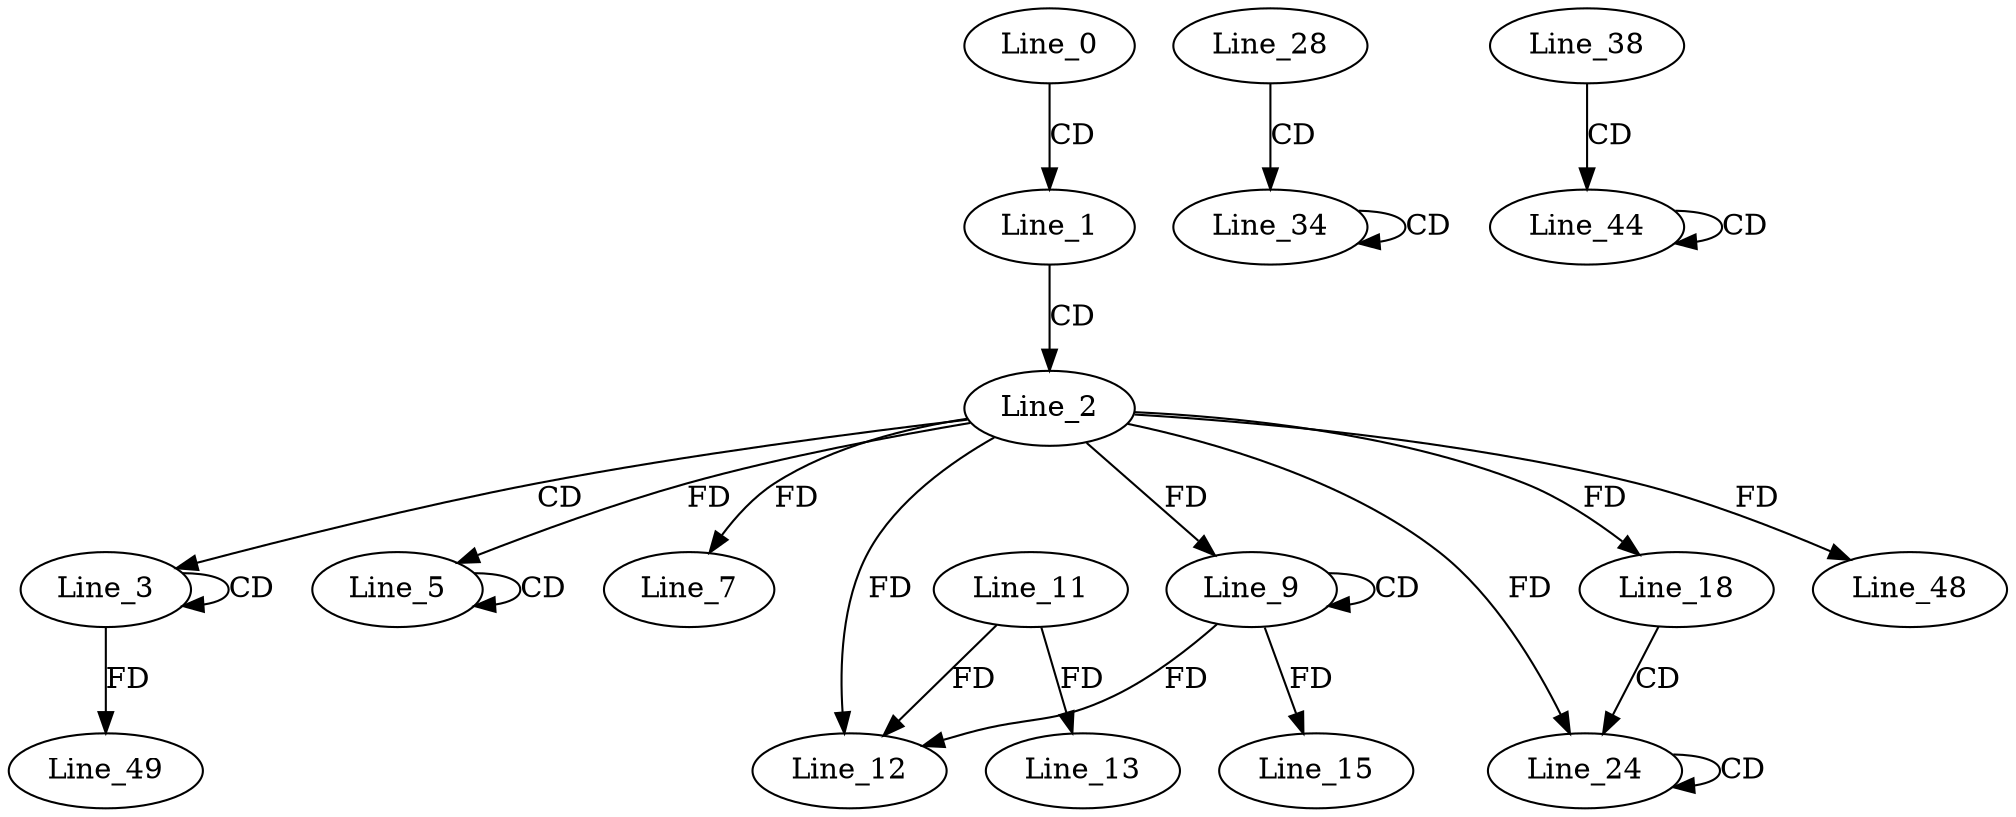 digraph G {
  Line_0;
  Line_1;
  Line_2;
  Line_3;
  Line_3;
  Line_5;
  Line_5;
  Line_7;
  Line_9;
  Line_9;
  Line_12;
  Line_11;
  Line_12;
  Line_13;
  Line_15;
  Line_18;
  Line_24;
  Line_24;
  Line_28;
  Line_34;
  Line_34;
  Line_38;
  Line_44;
  Line_44;
  Line_48;
  Line_49;
  Line_0 -> Line_1 [ label="CD" ];
  Line_1 -> Line_2 [ label="CD" ];
  Line_2 -> Line_3 [ label="CD" ];
  Line_3 -> Line_3 [ label="CD" ];
  Line_5 -> Line_5 [ label="CD" ];
  Line_2 -> Line_5 [ label="FD" ];
  Line_2 -> Line_7 [ label="FD" ];
  Line_9 -> Line_9 [ label="CD" ];
  Line_2 -> Line_9 [ label="FD" ];
  Line_9 -> Line_12 [ label="FD" ];
  Line_11 -> Line_12 [ label="FD" ];
  Line_2 -> Line_12 [ label="FD" ];
  Line_11 -> Line_13 [ label="FD" ];
  Line_9 -> Line_15 [ label="FD" ];
  Line_2 -> Line_18 [ label="FD" ];
  Line_18 -> Line_24 [ label="CD" ];
  Line_24 -> Line_24 [ label="CD" ];
  Line_2 -> Line_24 [ label="FD" ];
  Line_28 -> Line_34 [ label="CD" ];
  Line_34 -> Line_34 [ label="CD" ];
  Line_38 -> Line_44 [ label="CD" ];
  Line_44 -> Line_44 [ label="CD" ];
  Line_2 -> Line_48 [ label="FD" ];
  Line_3 -> Line_49 [ label="FD" ];
}

